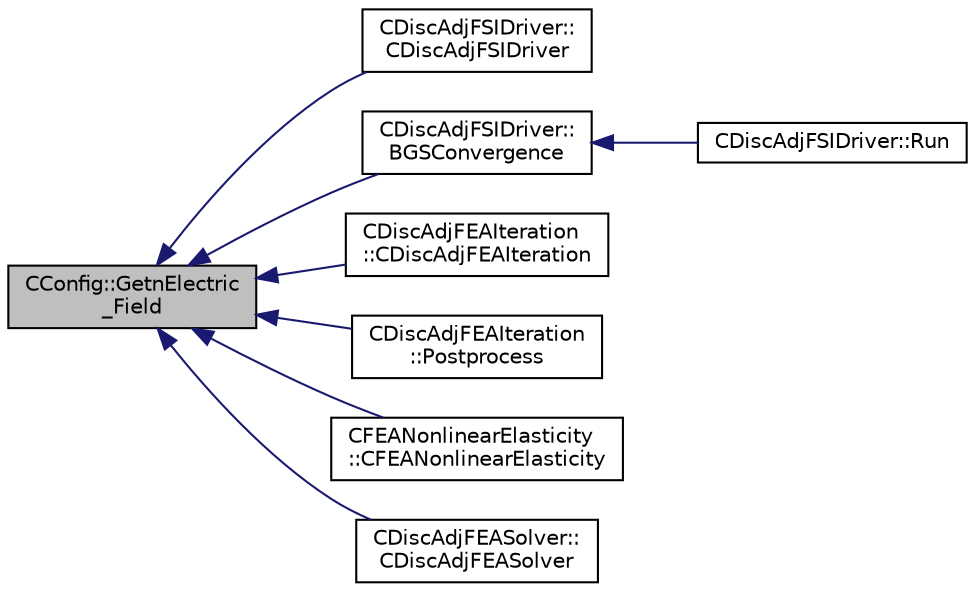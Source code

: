digraph "CConfig::GetnElectric_Field"
{
  edge [fontname="Helvetica",fontsize="10",labelfontname="Helvetica",labelfontsize="10"];
  node [fontname="Helvetica",fontsize="10",shape=record];
  rankdir="LR";
  Node8460 [label="CConfig::GetnElectric\l_Field",height=0.2,width=0.4,color="black", fillcolor="grey75", style="filled", fontcolor="black"];
  Node8460 -> Node8461 [dir="back",color="midnightblue",fontsize="10",style="solid",fontname="Helvetica"];
  Node8461 [label="CDiscAdjFSIDriver::\lCDiscAdjFSIDriver",height=0.2,width=0.4,color="black", fillcolor="white", style="filled",URL="$class_c_disc_adj_f_s_i_driver.html#a8344e360dcd6fdc913a79364d809f9b3",tooltip="Constructor of the class. "];
  Node8460 -> Node8462 [dir="back",color="midnightblue",fontsize="10",style="solid",fontname="Helvetica"];
  Node8462 [label="CDiscAdjFSIDriver::\lBGSConvergence",height=0.2,width=0.4,color="black", fillcolor="white", style="filled",URL="$class_c_disc_adj_f_s_i_driver.html#a781367e50928b0355cd9cfb145cc7e58",tooltip="Check the convergence of BGS subiteration process. "];
  Node8462 -> Node8463 [dir="back",color="midnightblue",fontsize="10",style="solid",fontname="Helvetica"];
  Node8463 [label="CDiscAdjFSIDriver::Run",height=0.2,width=0.4,color="black", fillcolor="white", style="filled",URL="$class_c_disc_adj_f_s_i_driver.html#a2e965d6e9c4dcfc296077cae225cab21",tooltip="Run a Discrete Adjoint iteration for the FSI problem. "];
  Node8460 -> Node8464 [dir="back",color="midnightblue",fontsize="10",style="solid",fontname="Helvetica"];
  Node8464 [label="CDiscAdjFEAIteration\l::CDiscAdjFEAIteration",height=0.2,width=0.4,color="black", fillcolor="white", style="filled",URL="$class_c_disc_adj_f_e_a_iteration.html#a535696cf262a09cb247d298a4e9a7cd4",tooltip="Constructor of the class. "];
  Node8460 -> Node8465 [dir="back",color="midnightblue",fontsize="10",style="solid",fontname="Helvetica"];
  Node8465 [label="CDiscAdjFEAIteration\l::Postprocess",height=0.2,width=0.4,color="black", fillcolor="white", style="filled",URL="$class_c_disc_adj_f_e_a_iteration.html#ab31e2bdb653756de9f890bd29c757767",tooltip="Postprocesses the discrete adjoint mean flow system before heading to another physics system or the n..."];
  Node8460 -> Node8466 [dir="back",color="midnightblue",fontsize="10",style="solid",fontname="Helvetica"];
  Node8466 [label="CFEANonlinearElasticity\l::CFEANonlinearElasticity",height=0.2,width=0.4,color="black", fillcolor="white", style="filled",URL="$class_c_f_e_a_nonlinear_elasticity.html#a34c2ea83c93ac2c53f262e1f2ad16d63",tooltip="Constructor of the class. "];
  Node8460 -> Node8467 [dir="back",color="midnightblue",fontsize="10",style="solid",fontname="Helvetica"];
  Node8467 [label="CDiscAdjFEASolver::\lCDiscAdjFEASolver",height=0.2,width=0.4,color="black", fillcolor="white", style="filled",URL="$class_c_disc_adj_f_e_a_solver.html#ae74a58b4ee4459687d1c4f4e0d0e15ff"];
}
